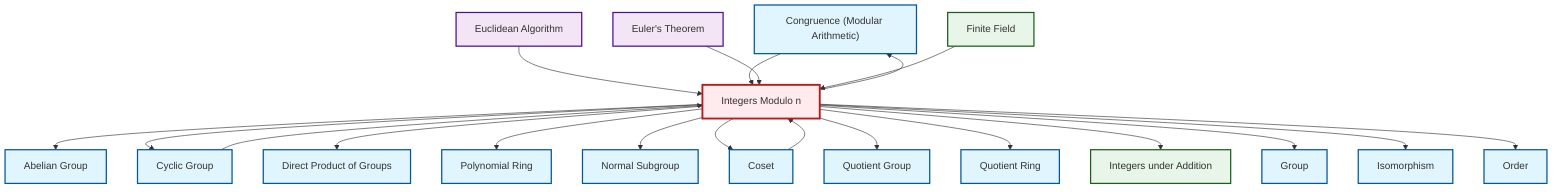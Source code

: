 graph TD
    classDef definition fill:#e1f5fe,stroke:#01579b,stroke-width:2px
    classDef theorem fill:#f3e5f5,stroke:#4a148c,stroke-width:2px
    classDef axiom fill:#fff3e0,stroke:#e65100,stroke-width:2px
    classDef example fill:#e8f5e9,stroke:#1b5e20,stroke-width:2px
    classDef current fill:#ffebee,stroke:#b71c1c,stroke-width:3px
    def-congruence["Congruence (Modular Arithmetic)"]:::definition
    def-cyclic-group["Cyclic Group"]:::definition
    def-direct-product["Direct Product of Groups"]:::definition
    def-quotient-ring["Quotient Ring"]:::definition
    def-order["Order"]:::definition
    def-polynomial-ring["Polynomial Ring"]:::definition
    thm-euler["Euler's Theorem"]:::theorem
    def-coset["Coset"]:::definition
    def-normal-subgroup["Normal Subgroup"]:::definition
    def-isomorphism["Isomorphism"]:::definition
    ex-finite-field["Finite Field"]:::example
    thm-euclidean-algorithm["Euclidean Algorithm"]:::theorem
    def-group["Group"]:::definition
    ex-quotient-integers-mod-n["Integers Modulo n"]:::example
    def-quotient-group["Quotient Group"]:::definition
    def-abelian-group["Abelian Group"]:::definition
    ex-integers-addition["Integers under Addition"]:::example
    thm-euclidean-algorithm --> ex-quotient-integers-mod-n
    ex-quotient-integers-mod-n --> def-abelian-group
    def-congruence --> ex-quotient-integers-mod-n
    thm-euler --> ex-quotient-integers-mod-n
    ex-quotient-integers-mod-n --> def-cyclic-group
    ex-quotient-integers-mod-n --> def-direct-product
    ex-quotient-integers-mod-n --> def-polynomial-ring
    def-cyclic-group --> ex-quotient-integers-mod-n
    ex-finite-field --> ex-quotient-integers-mod-n
    ex-quotient-integers-mod-n --> def-normal-subgroup
    ex-quotient-integers-mod-n --> def-coset
    ex-quotient-integers-mod-n --> def-quotient-group
    ex-quotient-integers-mod-n --> def-quotient-ring
    ex-quotient-integers-mod-n --> ex-integers-addition
    ex-quotient-integers-mod-n --> def-group
    ex-quotient-integers-mod-n --> def-congruence
    def-coset --> ex-quotient-integers-mod-n
    ex-quotient-integers-mod-n --> def-isomorphism
    ex-quotient-integers-mod-n --> def-order
    class ex-quotient-integers-mod-n current